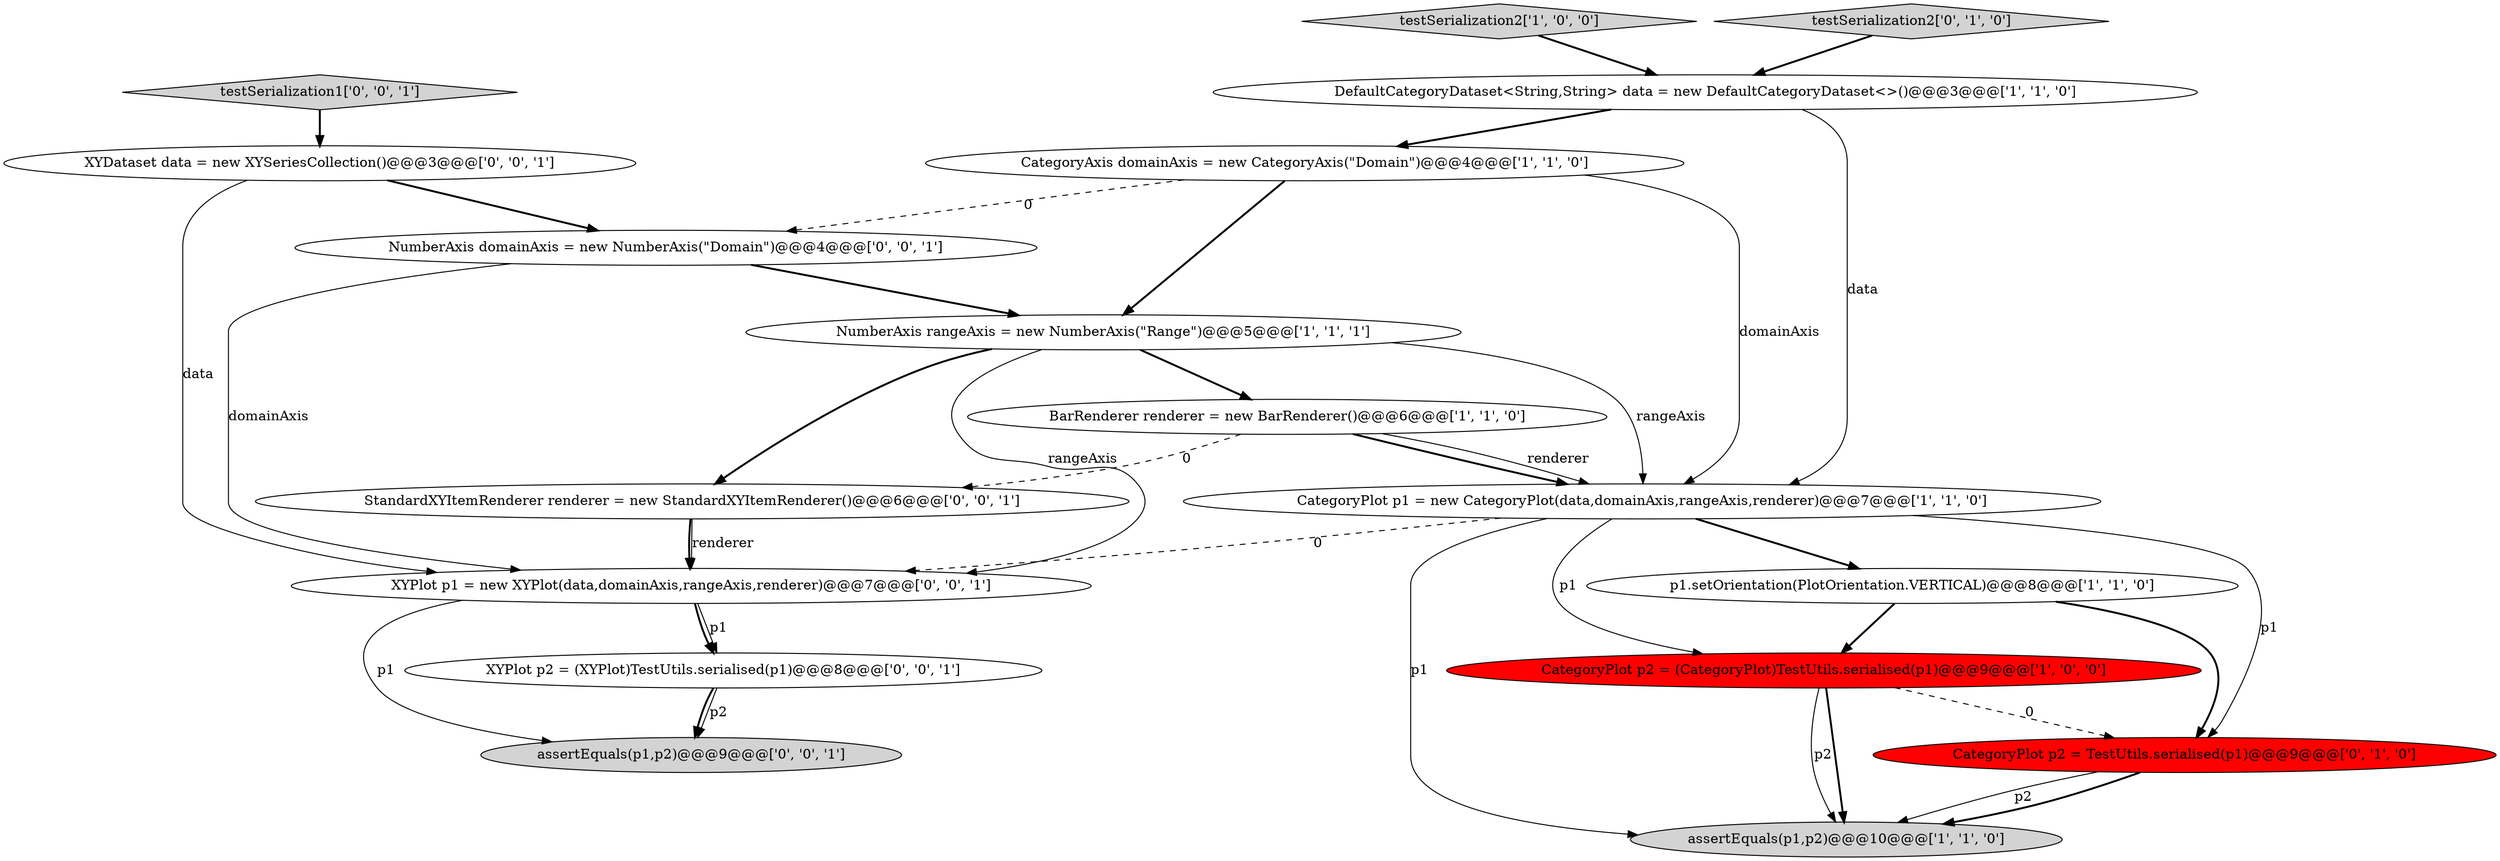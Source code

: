 digraph {
12 [style = filled, label = "assertEquals(p1,p2)@@@9@@@['0', '0', '1']", fillcolor = lightgray, shape = ellipse image = "AAA0AAABBB3BBB"];
5 [style = filled, label = "testSerialization2['1', '0', '0']", fillcolor = lightgray, shape = diamond image = "AAA0AAABBB1BBB"];
0 [style = filled, label = "CategoryAxis domainAxis = new CategoryAxis(\"Domain\")@@@4@@@['1', '1', '0']", fillcolor = white, shape = ellipse image = "AAA0AAABBB1BBB"];
14 [style = filled, label = "StandardXYItemRenderer renderer = new StandardXYItemRenderer()@@@6@@@['0', '0', '1']", fillcolor = white, shape = ellipse image = "AAA0AAABBB3BBB"];
1 [style = filled, label = "DefaultCategoryDataset<String,String> data = new DefaultCategoryDataset<>()@@@3@@@['1', '1', '0']", fillcolor = white, shape = ellipse image = "AAA0AAABBB1BBB"];
11 [style = filled, label = "NumberAxis domainAxis = new NumberAxis(\"Domain\")@@@4@@@['0', '0', '1']", fillcolor = white, shape = ellipse image = "AAA0AAABBB3BBB"];
4 [style = filled, label = "NumberAxis rangeAxis = new NumberAxis(\"Range\")@@@5@@@['1', '1', '1']", fillcolor = white, shape = ellipse image = "AAA0AAABBB1BBB"];
13 [style = filled, label = "XYDataset data = new XYSeriesCollection()@@@3@@@['0', '0', '1']", fillcolor = white, shape = ellipse image = "AAA0AAABBB3BBB"];
16 [style = filled, label = "XYPlot p1 = new XYPlot(data,domainAxis,rangeAxis,renderer)@@@7@@@['0', '0', '1']", fillcolor = white, shape = ellipse image = "AAA0AAABBB3BBB"];
6 [style = filled, label = "p1.setOrientation(PlotOrientation.VERTICAL)@@@8@@@['1', '1', '0']", fillcolor = white, shape = ellipse image = "AAA0AAABBB1BBB"];
7 [style = filled, label = "CategoryPlot p2 = (CategoryPlot)TestUtils.serialised(p1)@@@9@@@['1', '0', '0']", fillcolor = red, shape = ellipse image = "AAA1AAABBB1BBB"];
17 [style = filled, label = "testSerialization1['0', '0', '1']", fillcolor = lightgray, shape = diamond image = "AAA0AAABBB3BBB"];
2 [style = filled, label = "assertEquals(p1,p2)@@@10@@@['1', '1', '0']", fillcolor = lightgray, shape = ellipse image = "AAA0AAABBB1BBB"];
15 [style = filled, label = "XYPlot p2 = (XYPlot)TestUtils.serialised(p1)@@@8@@@['0', '0', '1']", fillcolor = white, shape = ellipse image = "AAA0AAABBB3BBB"];
10 [style = filled, label = "testSerialization2['0', '1', '0']", fillcolor = lightgray, shape = diamond image = "AAA0AAABBB2BBB"];
8 [style = filled, label = "CategoryPlot p1 = new CategoryPlot(data,domainAxis,rangeAxis,renderer)@@@7@@@['1', '1', '0']", fillcolor = white, shape = ellipse image = "AAA0AAABBB1BBB"];
3 [style = filled, label = "BarRenderer renderer = new BarRenderer()@@@6@@@['1', '1', '0']", fillcolor = white, shape = ellipse image = "AAA0AAABBB1BBB"];
9 [style = filled, label = "CategoryPlot p2 = TestUtils.serialised(p1)@@@9@@@['0', '1', '0']", fillcolor = red, shape = ellipse image = "AAA1AAABBB2BBB"];
14->16 [style = bold, label=""];
16->15 [style = bold, label=""];
4->3 [style = bold, label=""];
8->2 [style = solid, label="p1"];
4->14 [style = bold, label=""];
7->2 [style = solid, label="p2"];
8->16 [style = dashed, label="0"];
0->8 [style = solid, label="domainAxis"];
16->15 [style = solid, label="p1"];
9->2 [style = bold, label=""];
11->4 [style = bold, label=""];
14->16 [style = solid, label="renderer"];
8->6 [style = bold, label=""];
0->11 [style = dashed, label="0"];
8->7 [style = solid, label="p1"];
1->0 [style = bold, label=""];
13->11 [style = bold, label=""];
4->8 [style = solid, label="rangeAxis"];
8->9 [style = solid, label="p1"];
16->12 [style = solid, label="p1"];
5->1 [style = bold, label=""];
9->2 [style = solid, label="p2"];
13->16 [style = solid, label="data"];
0->4 [style = bold, label=""];
11->16 [style = solid, label="domainAxis"];
7->2 [style = bold, label=""];
7->9 [style = dashed, label="0"];
3->8 [style = bold, label=""];
4->16 [style = solid, label="rangeAxis"];
1->8 [style = solid, label="data"];
15->12 [style = bold, label=""];
17->13 [style = bold, label=""];
6->9 [style = bold, label=""];
6->7 [style = bold, label=""];
3->8 [style = solid, label="renderer"];
10->1 [style = bold, label=""];
3->14 [style = dashed, label="0"];
15->12 [style = solid, label="p2"];
}
